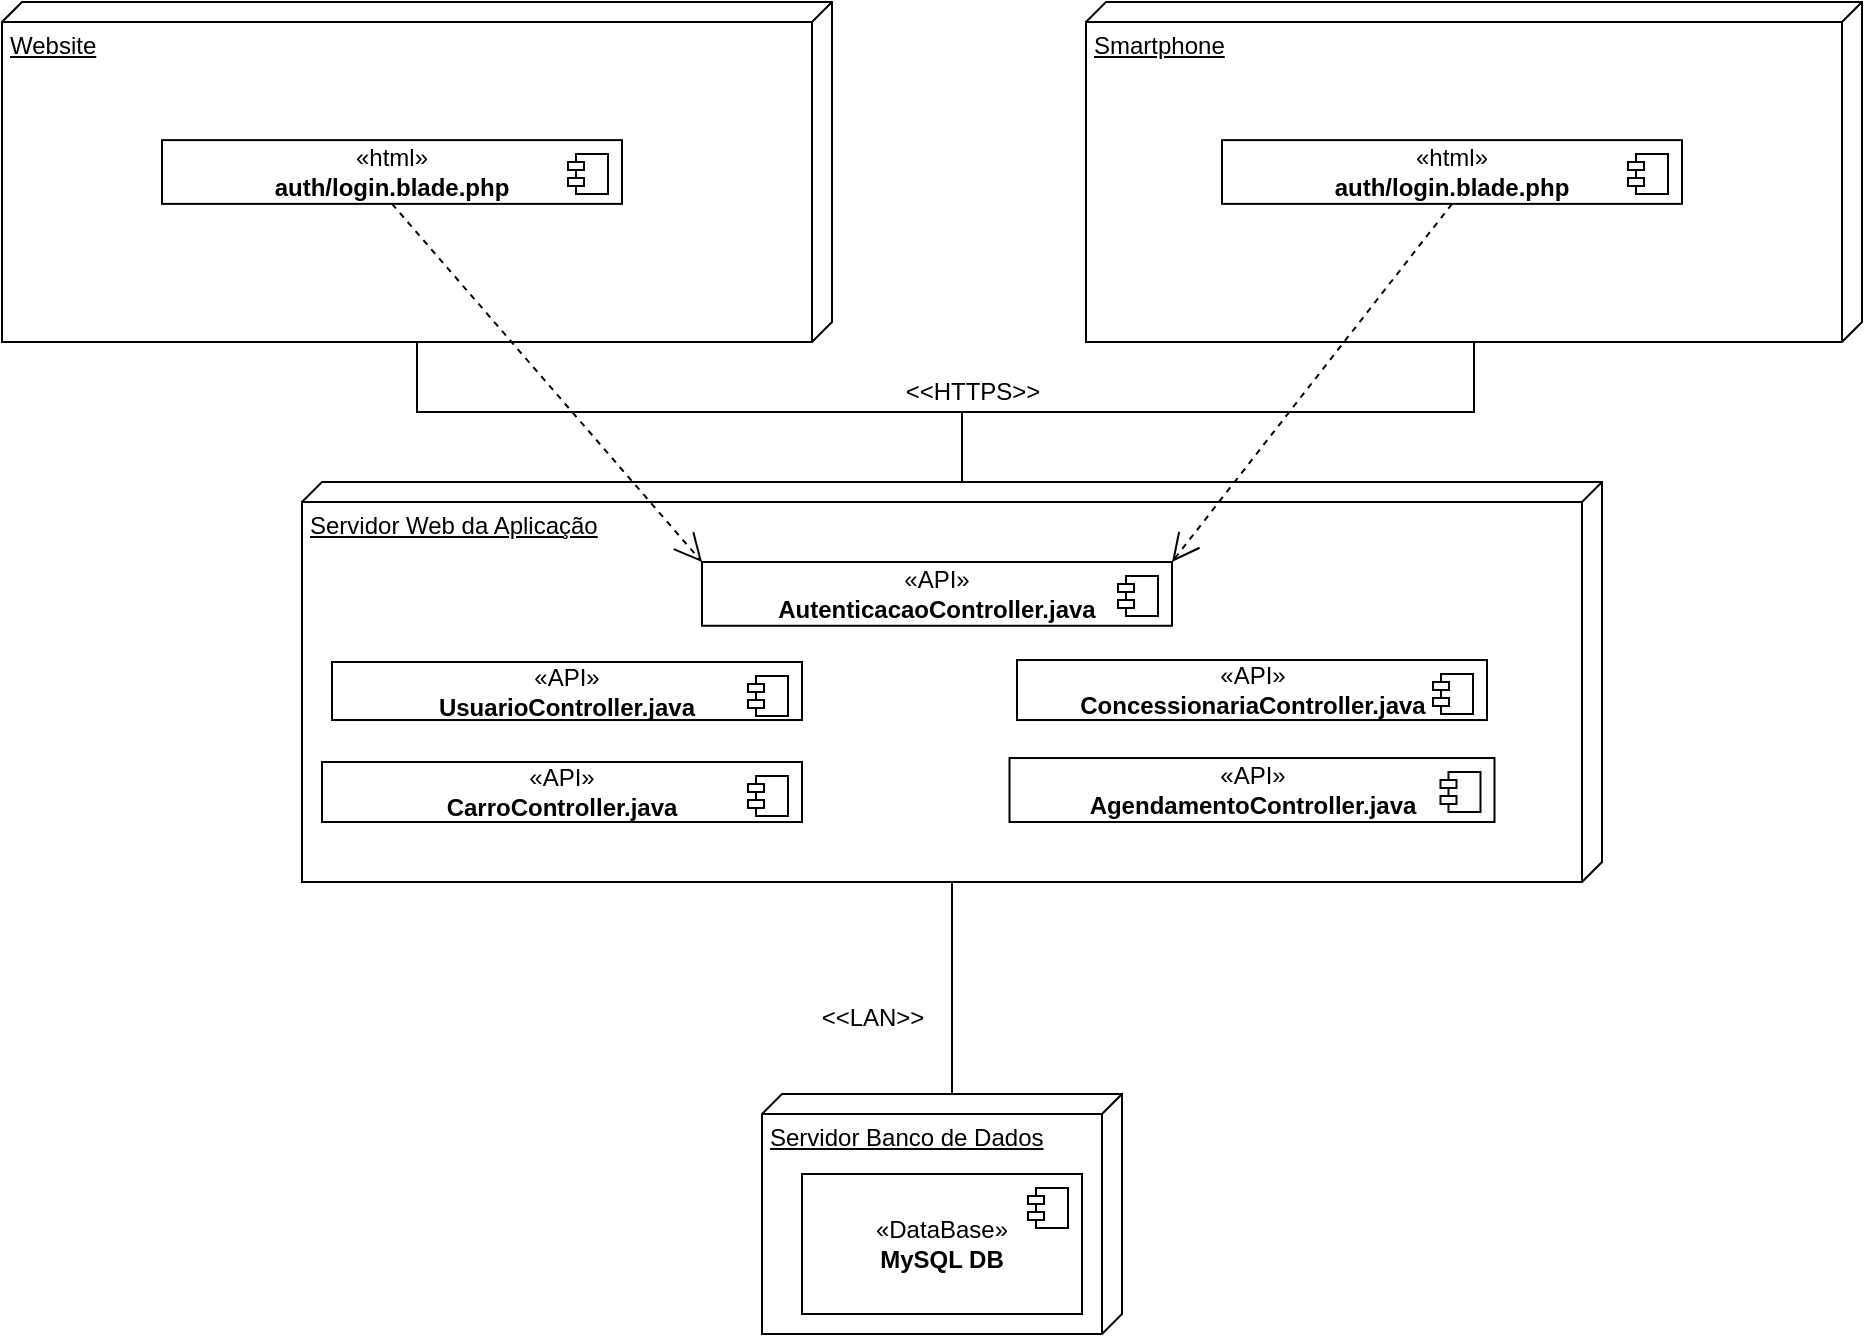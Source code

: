 <mxfile version="21.2.9" type="device">
  <diagram name="Página-1" id="5sMb_6sD4tTjlBre0oVN">
    <mxGraphModel dx="2033" dy="766" grid="1" gridSize="10" guides="1" tooltips="1" connect="1" arrows="1" fold="1" page="1" pageScale="1" pageWidth="827" pageHeight="1169" math="0" shadow="0">
      <root>
        <mxCell id="0" />
        <mxCell id="1" parent="0" />
        <mxCell id="3nhcAS1rfj_lW7e5kq6N-38" style="edgeStyle=orthogonalEdgeStyle;rounded=0;orthogonalLoop=1;jettySize=auto;html=1;entryX=0;entryY=0;entryDx=0;entryDy=85;entryPerimeter=0;endArrow=none;endFill=0;" parent="1" source="3nhcAS1rfj_lW7e5kq6N-1" target="3nhcAS1rfj_lW7e5kq6N-4" edge="1">
          <mxGeometry relative="1" as="geometry" />
        </mxCell>
        <mxCell id="3nhcAS1rfj_lW7e5kq6N-1" value="Servidor Web da Aplicação" style="verticalAlign=top;align=left;spacingTop=8;spacingLeft=2;spacingRight=12;shape=cube;size=10;direction=south;fontStyle=4;html=1;whiteSpace=wrap;" parent="1" vertex="1">
          <mxGeometry x="170" y="260" width="650" height="200" as="geometry" />
        </mxCell>
        <mxCell id="3nhcAS1rfj_lW7e5kq6N-4" value="Servidor Banco de Dados" style="verticalAlign=top;align=left;spacingTop=8;spacingLeft=2;spacingRight=12;shape=cube;size=10;direction=south;fontStyle=4;html=1;whiteSpace=wrap;" parent="1" vertex="1">
          <mxGeometry x="400" y="566" width="180" height="120" as="geometry" />
        </mxCell>
        <mxCell id="3nhcAS1rfj_lW7e5kq6N-5" value="«DataBase»&lt;br&gt;&lt;b&gt;MySQL DB&lt;/b&gt;" style="html=1;dropTarget=0;whiteSpace=wrap;" parent="1" vertex="1">
          <mxGeometry x="420" y="606" width="140" height="70" as="geometry" />
        </mxCell>
        <mxCell id="3nhcAS1rfj_lW7e5kq6N-6" value="" style="shape=module;jettyWidth=8;jettyHeight=4;" parent="3nhcAS1rfj_lW7e5kq6N-5" vertex="1">
          <mxGeometry x="1" width="20" height="20" relative="1" as="geometry">
            <mxPoint x="-27" y="7" as="offset" />
          </mxGeometry>
        </mxCell>
        <mxCell id="3nhcAS1rfj_lW7e5kq6N-35" style="edgeStyle=orthogonalEdgeStyle;rounded=0;orthogonalLoop=1;jettySize=auto;html=1;entryX=0;entryY=0;entryDx=0;entryDy=320;entryPerimeter=0;endArrow=none;endFill=0;" parent="1" source="3nhcAS1rfj_lW7e5kq6N-7" target="3nhcAS1rfj_lW7e5kq6N-1" edge="1">
          <mxGeometry relative="1" as="geometry" />
        </mxCell>
        <mxCell id="3nhcAS1rfj_lW7e5kq6N-7" value="Smartphone" style="verticalAlign=top;align=left;spacingTop=8;spacingLeft=2;spacingRight=12;shape=cube;size=10;direction=south;fontStyle=4;html=1;whiteSpace=wrap;" parent="1" vertex="1">
          <mxGeometry x="562" y="20" width="388" height="170" as="geometry" />
        </mxCell>
        <mxCell id="3nhcAS1rfj_lW7e5kq6N-19" value="&lt;br&gt;" style="endArrow=open;endSize=12;dashed=1;html=1;rounded=0;labelPosition=right;verticalLabelPosition=bottom;align=left;verticalAlign=top;exitX=0.5;exitY=1;exitDx=0;exitDy=0;entryX=1;entryY=0;entryDx=0;entryDy=0;" parent="1" source="W0WweKe5pemqktt532Up-1" target="3nhcAS1rfj_lW7e5kq6N-28" edge="1">
          <mxGeometry width="160" relative="1" as="geometry">
            <mxPoint x="810" y="161.88" as="sourcePoint" />
            <mxPoint x="990" y="530" as="targetPoint" />
          </mxGeometry>
        </mxCell>
        <mxCell id="3nhcAS1rfj_lW7e5kq6N-36" style="edgeStyle=orthogonalEdgeStyle;rounded=0;orthogonalLoop=1;jettySize=auto;html=1;entryX=0;entryY=0;entryDx=0;entryDy=320;entryPerimeter=0;endArrow=none;endFill=0;" parent="1" source="3nhcAS1rfj_lW7e5kq6N-23" target="3nhcAS1rfj_lW7e5kq6N-1" edge="1">
          <mxGeometry relative="1" as="geometry" />
        </mxCell>
        <mxCell id="3nhcAS1rfj_lW7e5kq6N-23" value="Website" style="verticalAlign=top;align=left;spacingTop=8;spacingLeft=2;spacingRight=12;shape=cube;size=10;direction=south;fontStyle=4;html=1;whiteSpace=wrap;" parent="1" vertex="1">
          <mxGeometry x="20" y="20" width="415" height="170" as="geometry" />
        </mxCell>
        <mxCell id="3nhcAS1rfj_lW7e5kq6N-24" value="«html»&lt;br&gt;&lt;b&gt;auth/login.blade.php&lt;/b&gt;" style="html=1;dropTarget=0;whiteSpace=wrap;" parent="1" vertex="1">
          <mxGeometry x="100" y="89.06" width="230" height="31.88" as="geometry" />
        </mxCell>
        <mxCell id="3nhcAS1rfj_lW7e5kq6N-25" value="" style="shape=module;jettyWidth=8;jettyHeight=4;" parent="3nhcAS1rfj_lW7e5kq6N-24" vertex="1">
          <mxGeometry x="1" width="20" height="20" relative="1" as="geometry">
            <mxPoint x="-27" y="7" as="offset" />
          </mxGeometry>
        </mxCell>
        <mxCell id="3nhcAS1rfj_lW7e5kq6N-28" value="«API»&lt;br&gt;&lt;b&gt;AutenticacaoController.java&lt;/b&gt;" style="html=1;dropTarget=0;whiteSpace=wrap;" parent="1" vertex="1">
          <mxGeometry x="370" y="300" width="235" height="31.88" as="geometry" />
        </mxCell>
        <mxCell id="3nhcAS1rfj_lW7e5kq6N-29" value="" style="shape=module;jettyWidth=8;jettyHeight=4;" parent="3nhcAS1rfj_lW7e5kq6N-28" vertex="1">
          <mxGeometry x="1" width="20" height="20" relative="1" as="geometry">
            <mxPoint x="-27" y="7" as="offset" />
          </mxGeometry>
        </mxCell>
        <mxCell id="3nhcAS1rfj_lW7e5kq6N-30" value="«API»&lt;br&gt;&lt;b&gt;UsuarioController.java&lt;/b&gt;" style="html=1;dropTarget=0;whiteSpace=wrap;" parent="1" vertex="1">
          <mxGeometry x="185" y="350" width="235" height="29.01" as="geometry" />
        </mxCell>
        <mxCell id="3nhcAS1rfj_lW7e5kq6N-31" value="" style="shape=module;jettyWidth=8;jettyHeight=4;" parent="3nhcAS1rfj_lW7e5kq6N-30" vertex="1">
          <mxGeometry x="1" width="20" height="20" relative="1" as="geometry">
            <mxPoint x="-27" y="7" as="offset" />
          </mxGeometry>
        </mxCell>
        <mxCell id="3nhcAS1rfj_lW7e5kq6N-32" value="«API»&lt;br&gt;&lt;b&gt;ConcessionariaController.java&lt;/b&gt;" style="html=1;dropTarget=0;whiteSpace=wrap;" parent="1" vertex="1">
          <mxGeometry x="527.5" y="349.01" width="235" height="30" as="geometry" />
        </mxCell>
        <mxCell id="3nhcAS1rfj_lW7e5kq6N-33" value="" style="shape=module;jettyWidth=8;jettyHeight=4;" parent="3nhcAS1rfj_lW7e5kq6N-32" vertex="1">
          <mxGeometry x="1" width="20" height="20" relative="1" as="geometry">
            <mxPoint x="-27" y="7" as="offset" />
          </mxGeometry>
        </mxCell>
        <mxCell id="3nhcAS1rfj_lW7e5kq6N-37" value="&amp;lt;&amp;lt;HTTPS&amp;gt;&amp;gt;" style="text;html=1;align=center;verticalAlign=middle;resizable=0;points=[];autosize=1;strokeColor=none;fillColor=none;" parent="1" vertex="1">
          <mxGeometry x="460" y="200" width="90" height="30" as="geometry" />
        </mxCell>
        <mxCell id="3nhcAS1rfj_lW7e5kq6N-39" value="&amp;lt;&amp;lt;LAN&amp;gt;&amp;gt;" style="text;html=1;align=center;verticalAlign=middle;resizable=0;points=[];autosize=1;strokeColor=none;fillColor=none;" parent="1" vertex="1">
          <mxGeometry x="420" y="513" width="70" height="30" as="geometry" />
        </mxCell>
        <mxCell id="3nhcAS1rfj_lW7e5kq6N-40" value="«API»&lt;br&gt;&lt;b&gt;CarroController.java&lt;/b&gt;" style="html=1;dropTarget=0;whiteSpace=wrap;" parent="1" vertex="1">
          <mxGeometry x="180" y="400" width="240" height="30" as="geometry" />
        </mxCell>
        <mxCell id="3nhcAS1rfj_lW7e5kq6N-41" value="" style="shape=module;jettyWidth=8;jettyHeight=4;" parent="3nhcAS1rfj_lW7e5kq6N-40" vertex="1">
          <mxGeometry x="1" width="20" height="20" relative="1" as="geometry">
            <mxPoint x="-27" y="7" as="offset" />
          </mxGeometry>
        </mxCell>
        <mxCell id="3nhcAS1rfj_lW7e5kq6N-42" value="«API»&lt;br&gt;&lt;b&gt;AgendamentoController.java&lt;/b&gt;" style="html=1;dropTarget=0;whiteSpace=wrap;" parent="1" vertex="1">
          <mxGeometry x="523.75" y="398.02" width="242.5" height="31.98" as="geometry" />
        </mxCell>
        <mxCell id="3nhcAS1rfj_lW7e5kq6N-43" value="" style="shape=module;jettyWidth=8;jettyHeight=4;" parent="3nhcAS1rfj_lW7e5kq6N-42" vertex="1">
          <mxGeometry x="1" width="20" height="20" relative="1" as="geometry">
            <mxPoint x="-27" y="7" as="offset" />
          </mxGeometry>
        </mxCell>
        <mxCell id="3nhcAS1rfj_lW7e5kq6N-50" value="&lt;br&gt;" style="endArrow=open;endSize=12;dashed=1;html=1;rounded=0;labelPosition=right;verticalLabelPosition=bottom;align=left;verticalAlign=top;exitX=0.5;exitY=1;exitDx=0;exitDy=0;entryX=0;entryY=0;entryDx=0;entryDy=0;" parent="1" source="3nhcAS1rfj_lW7e5kq6N-24" target="3nhcAS1rfj_lW7e5kq6N-28" edge="1">
          <mxGeometry width="160" relative="1" as="geometry">
            <mxPoint x="840" y="192" as="sourcePoint" />
            <mxPoint x="635" y="330" as="targetPoint" />
          </mxGeometry>
        </mxCell>
        <mxCell id="W0WweKe5pemqktt532Up-1" value="«html»&lt;br&gt;&lt;b&gt;auth/login.blade.php&lt;/b&gt;" style="html=1;dropTarget=0;whiteSpace=wrap;" parent="1" vertex="1">
          <mxGeometry x="630" y="89.06" width="230" height="31.88" as="geometry" />
        </mxCell>
        <mxCell id="W0WweKe5pemqktt532Up-2" value="" style="shape=module;jettyWidth=8;jettyHeight=4;" parent="W0WweKe5pemqktt532Up-1" vertex="1">
          <mxGeometry x="1" width="20" height="20" relative="1" as="geometry">
            <mxPoint x="-27" y="7" as="offset" />
          </mxGeometry>
        </mxCell>
      </root>
    </mxGraphModel>
  </diagram>
</mxfile>
